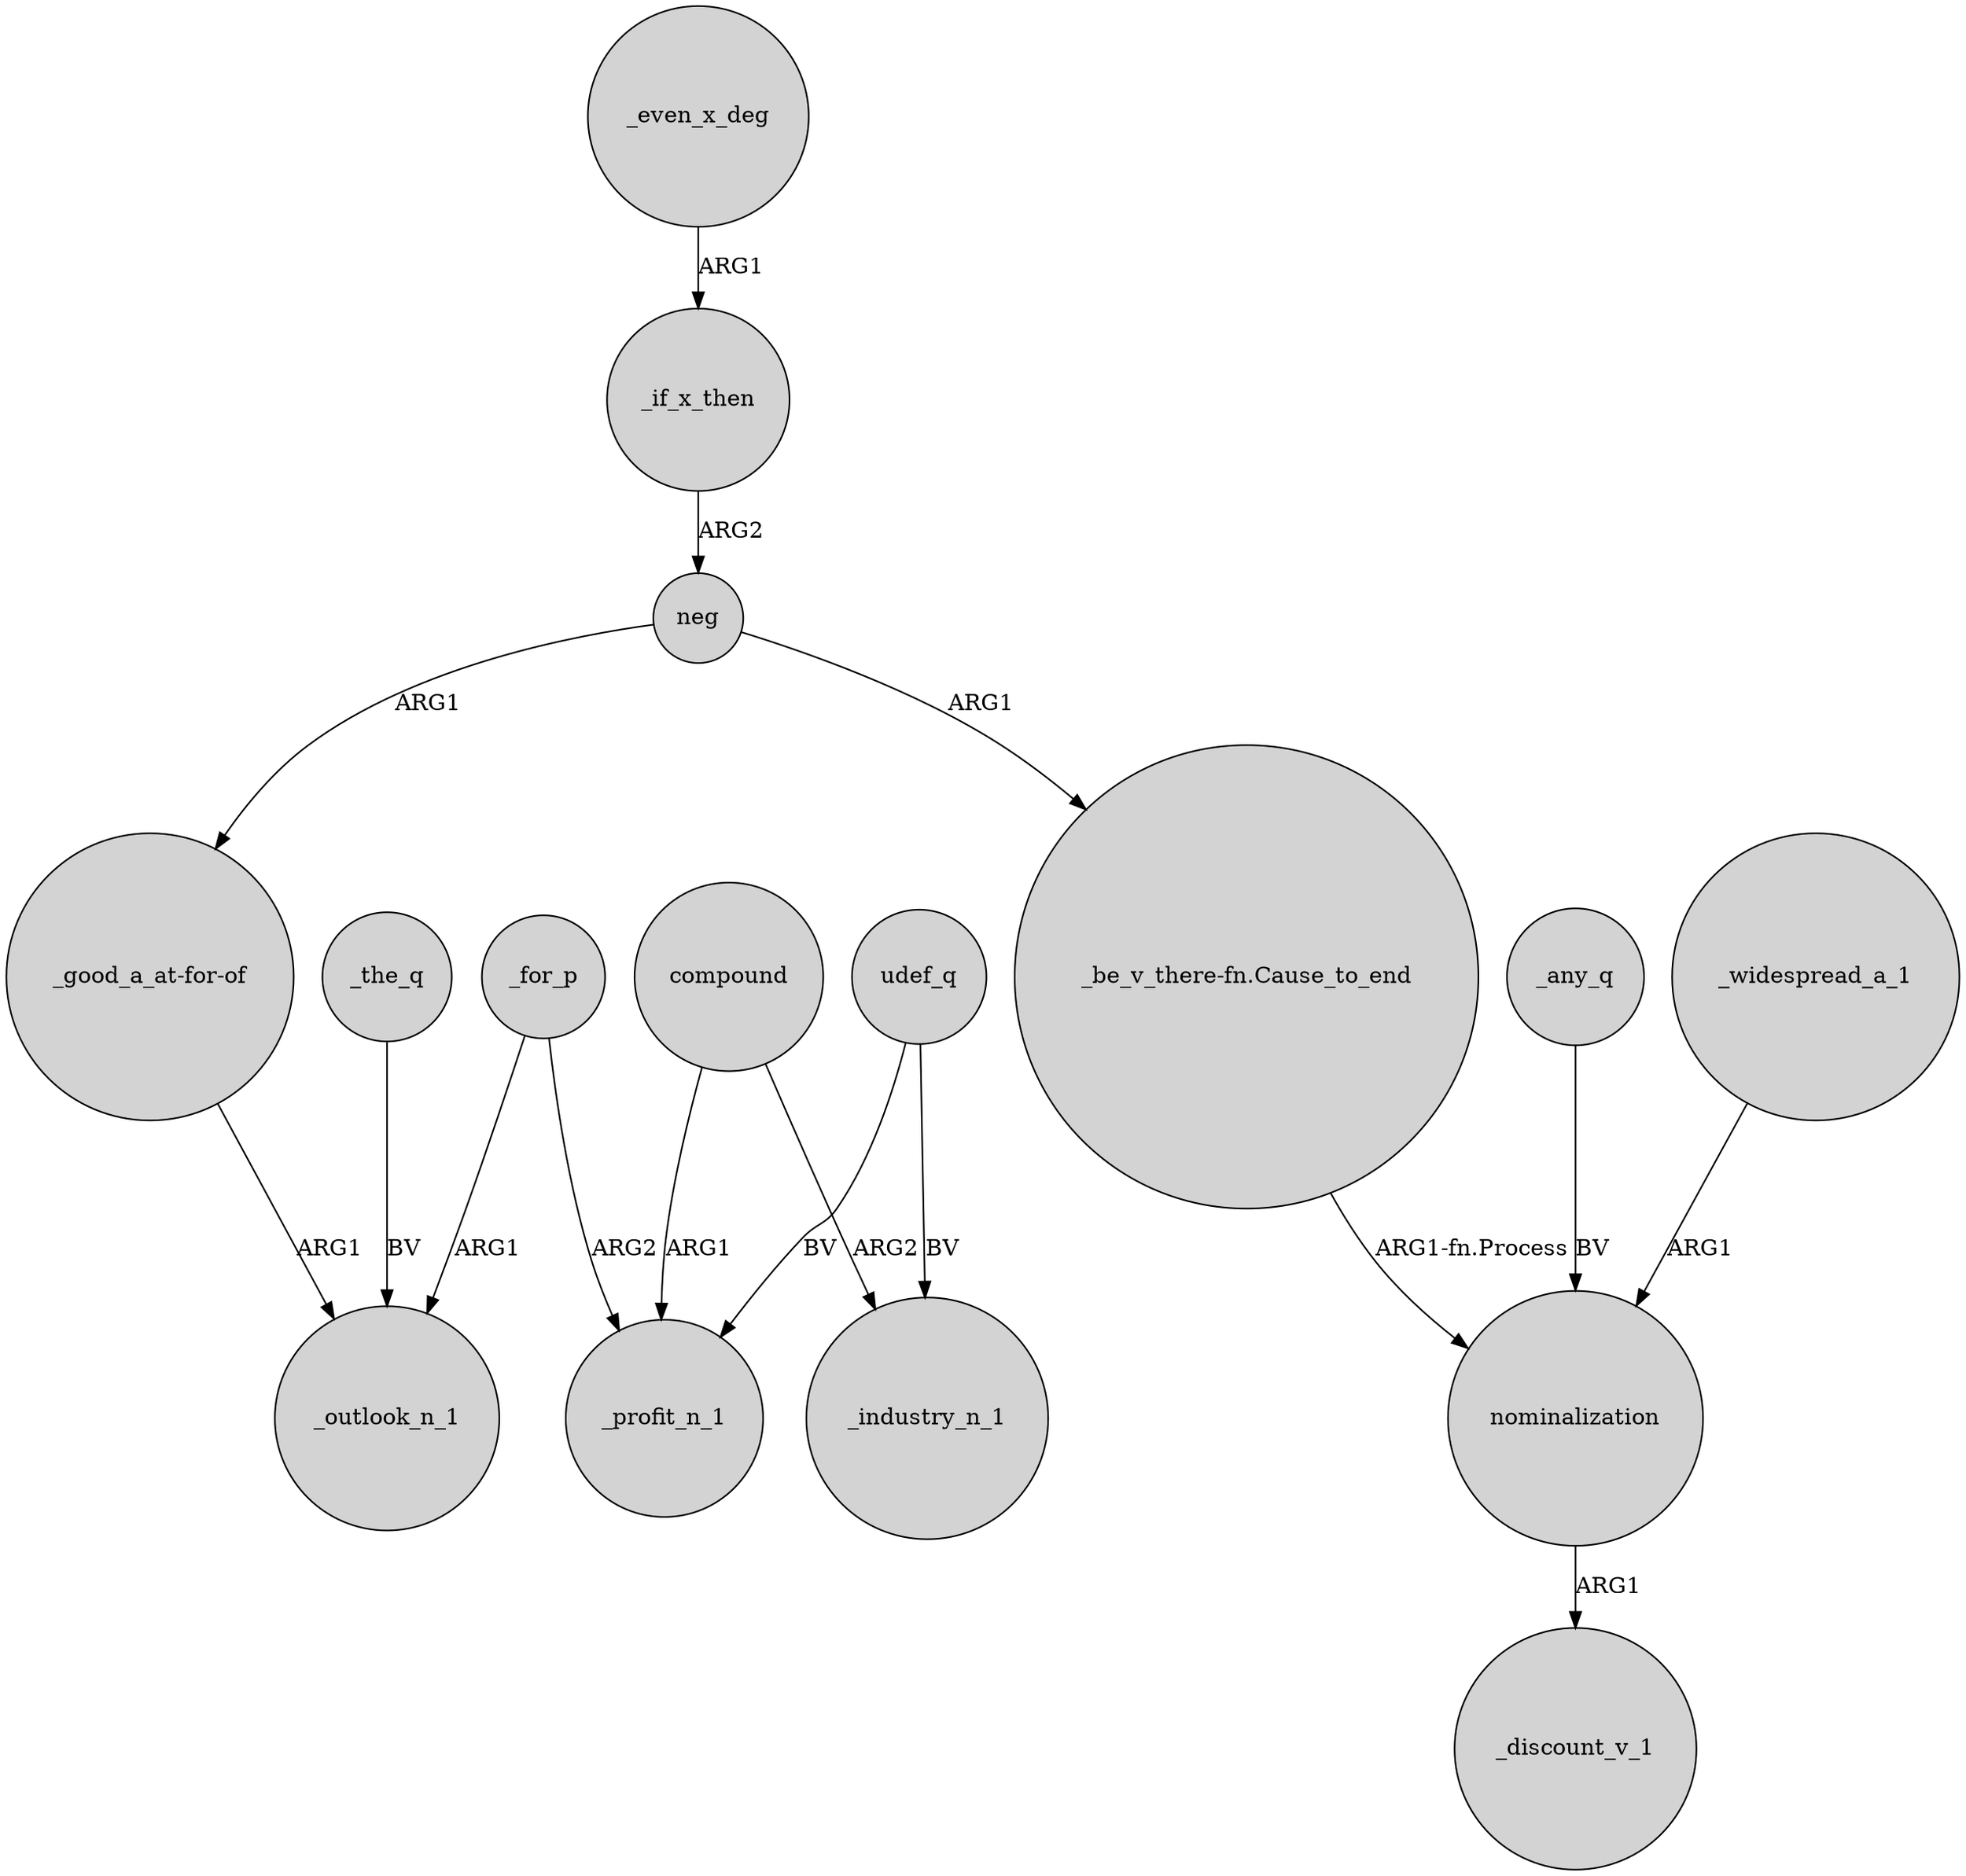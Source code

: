 digraph {
	node [shape=circle style=filled]
	_if_x_then -> neg [label=ARG2]
	_for_p -> _profit_n_1 [label=ARG2]
	udef_q -> _profit_n_1 [label=BV]
	_even_x_deg -> _if_x_then [label=ARG1]
	_for_p -> _outlook_n_1 [label=ARG1]
	neg -> "_good_a_at-for-of" [label=ARG1]
	"_good_a_at-for-of" -> _outlook_n_1 [label=ARG1]
	compound -> _profit_n_1 [label=ARG1]
	_the_q -> _outlook_n_1 [label=BV]
	neg -> "_be_v_there-fn.Cause_to_end" [label=ARG1]
	compound -> _industry_n_1 [label=ARG2]
	_any_q -> nominalization [label=BV]
	nominalization -> _discount_v_1 [label=ARG1]
	_widespread_a_1 -> nominalization [label=ARG1]
	"_be_v_there-fn.Cause_to_end" -> nominalization [label="ARG1-fn.Process"]
	udef_q -> _industry_n_1 [label=BV]
}
